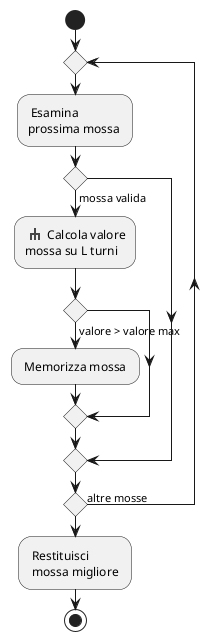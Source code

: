 @startuml
sprite $rake [16x16/8] {
0000000000000000
0000000jj0000000
0000000jj0000000
0005555jj5555000
000jjeejjeejj000
000jj00jj00jj000
000jj00jj00jj000
0000000000000000
}

start
repeat

: Esamina\nprossima mossa ;

if ()  then (mossa valida)
: <$rake> Calcola valore\nmossa su L turni ;

if () then (valore > valore max)
  : Memorizza mossa ;
endif

endif

repeat while () is (altre mosse) 

: Restituisci\n mossa migliore ;

stop
@enduml
